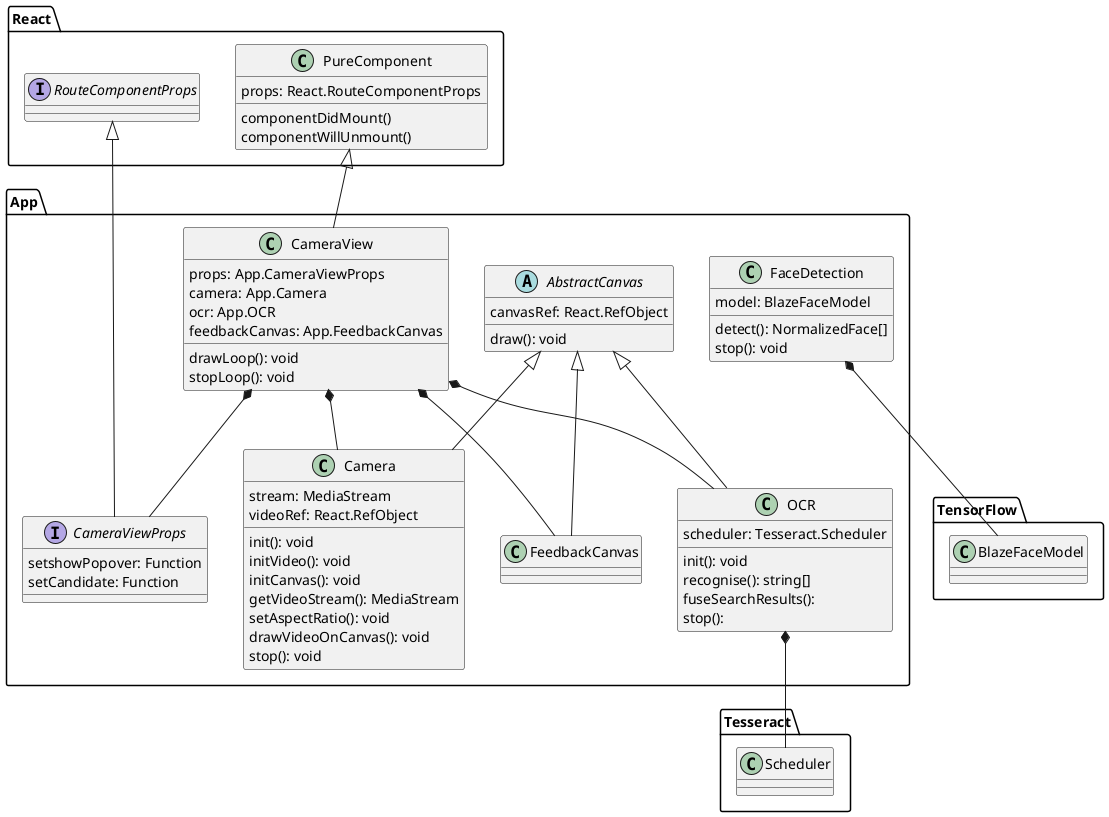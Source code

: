 @startuml

interface React.RouteComponentProps {

}
class React.PureComponent {
    props: React.RouteComponentProps
    componentDidMount()
    componentWillUnmount()
}

class App.CameraView extends React.PureComponent {
    props: App.CameraViewProps
    camera: App.Camera
    ocr: App.OCR
    feedbackCanvas: App.FeedbackCanvas
    drawLoop(): void
    stopLoop(): void

}
interface App.CameraViewProps extends React.RouteComponentProps {
    setshowPopover: Function
    setCandidate: Function
}

class App.Camera extends App.AbstractCanvas{
    stream: MediaStream
    videoRef: React.RefObject
    init(): void
    initVideo(): void
    initCanvas(): void
    getVideoStream(): MediaStream
    setAspectRatio(): void
    drawVideoOnCanvas(): void
    stop(): void
}


abstract class App.AbstractCanvas {
    canvasRef: React.RefObject
    draw(): void
}

class App.FeedbackCanvas extends App.AbstractCanvas {

}

class App.FaceDetection {
    model: BlazeFaceModel
    detect(): NormalizedFace[]
    stop(): void
}

class App.OCR extends App.AbstractCanvas {
    scheduler: Tesseract.Scheduler
    init(): void
    recognise(): string[]
    fuseSearchResults(): 
    stop():
}

App.CameraView *-- App.CameraViewProps

App.CameraView *-- App.Camera
App.CameraView *-- App.OCR
App.CameraView *-- App.FeedbackCanvas

App.OCR *-- Tesseract.Scheduler
App.FaceDetection *-- TensorFlow.BlazeFaceModel


@enduml